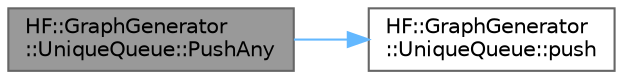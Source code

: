 digraph "HF::GraphGenerator::UniqueQueue::PushAny"
{
 // LATEX_PDF_SIZE
  bgcolor="transparent";
  edge [fontname=Helvetica,fontsize=10,labelfontname=Helvetica,labelfontsize=10];
  node [fontname=Helvetica,fontsize=10,shape=box,height=0.2,width=0.4];
  rankdir="LR";
  Node1 [label="HF::GraphGenerator\l::UniqueQueue::PushAny",height=0.2,width=0.4,color="gray40", fillcolor="grey60", style="filled", fontcolor="black",tooltip="Call push with any type of object."];
  Node1 -> Node2 [color="steelblue1",style="solid"];
  Node2 [label="HF::GraphGenerator\l::UniqueQueue::push",height=0.2,width=0.4,color="grey40", fillcolor="white", style="filled",URL="$a01315.html#ae0dc637a2d7c3aae32d8f035ac6b8016",tooltip="Add a node to the queue if it has never previously been in the queue."];
}

